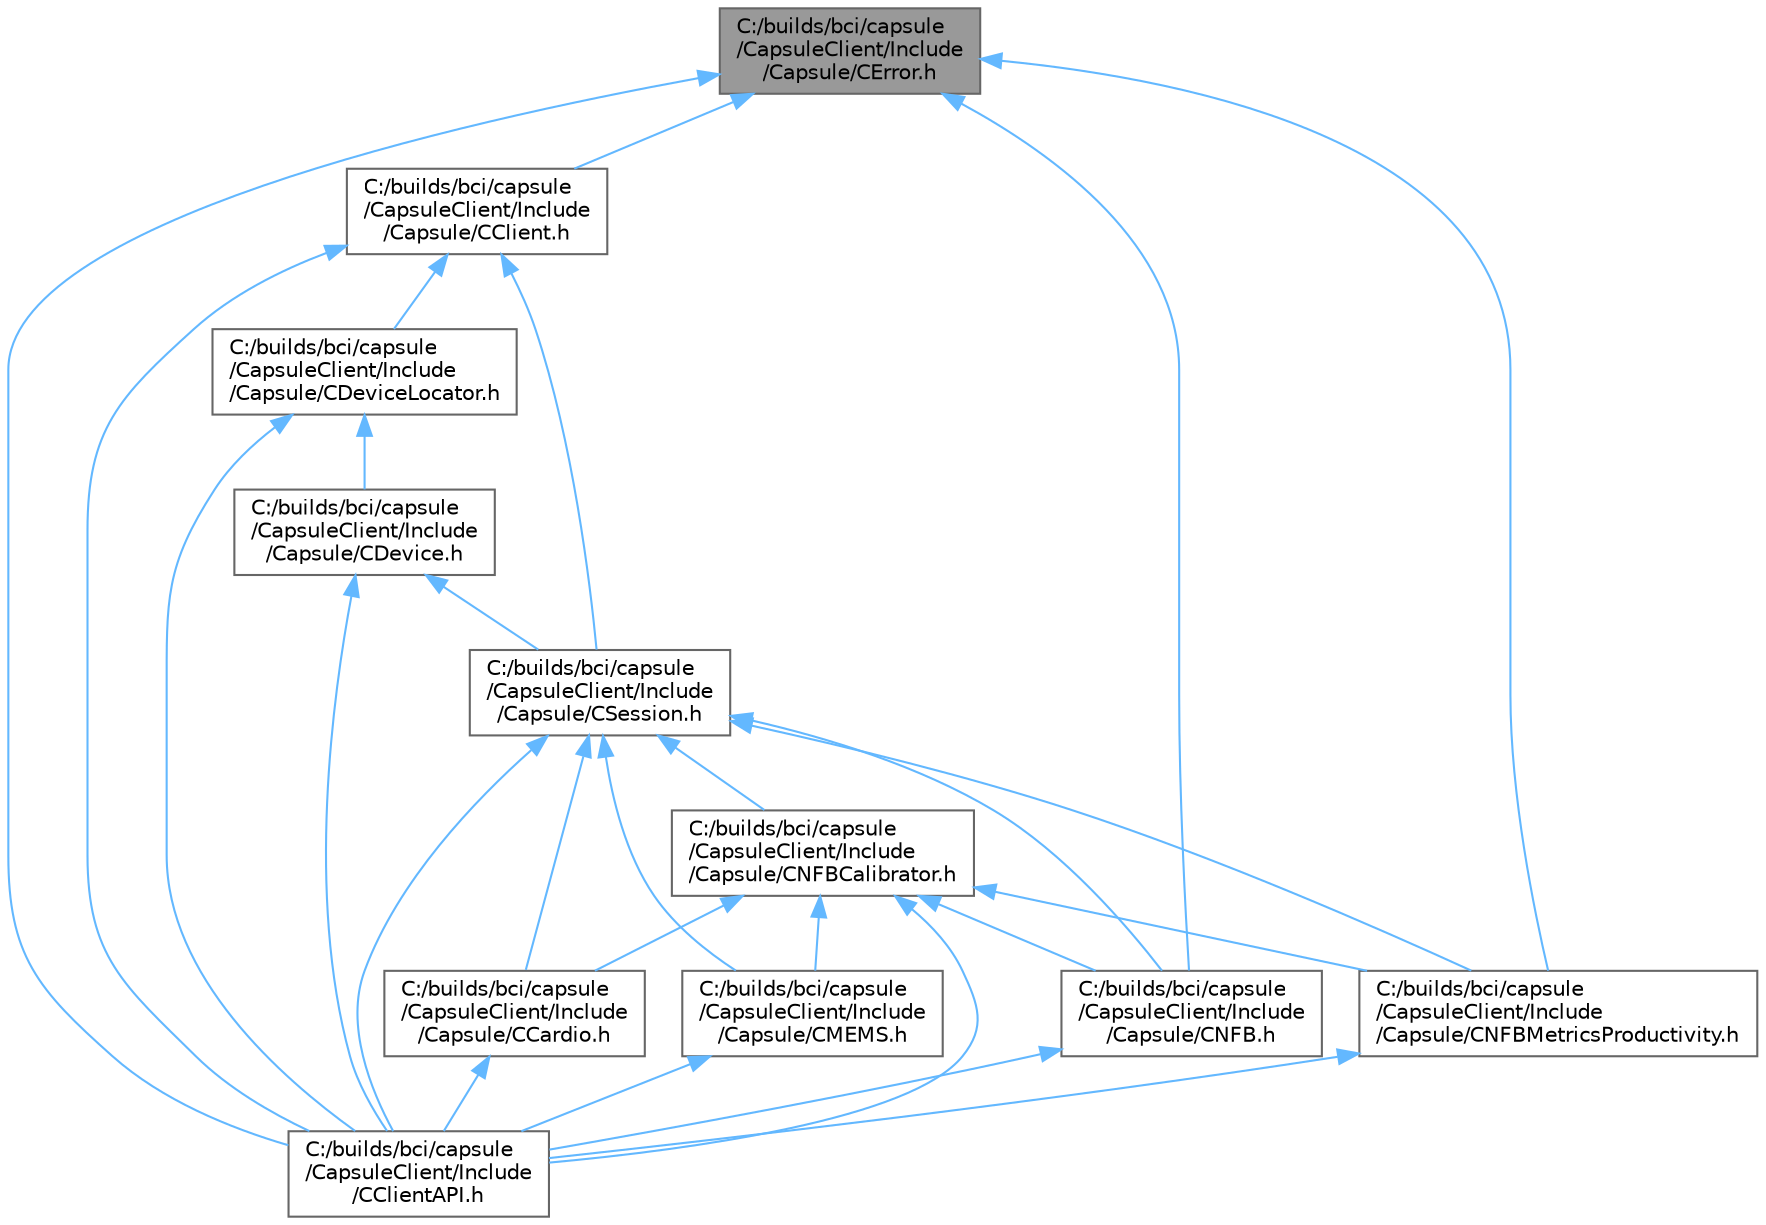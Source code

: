 digraph "C:/builds/bci/capsule/CapsuleClient/Include/Capsule/CError.h"
{
 // LATEX_PDF_SIZE
  bgcolor="transparent";
  edge [fontname=Helvetica,fontsize=10,labelfontname=Helvetica,labelfontsize=10];
  node [fontname=Helvetica,fontsize=10,shape=box,height=0.2,width=0.4];
  Node1 [id="Node000001",label="C:/builds/bci/capsule\l/CapsuleClient/Include\l/Capsule/CError.h",height=0.2,width=0.4,color="gray40", fillcolor="grey60", style="filled", fontcolor="black",tooltip=" "];
  Node1 -> Node2 [id="edge1_Node000001_Node000002",dir="back",color="steelblue1",style="solid",tooltip=" "];
  Node2 [id="Node000002",label="C:/builds/bci/capsule\l/CapsuleClient/Include\l/CClientAPI.h",height=0.2,width=0.4,color="grey40", fillcolor="white", style="filled",URL="$_c_client_a_p_i_8h.html",tooltip=" "];
  Node1 -> Node3 [id="edge2_Node000001_Node000003",dir="back",color="steelblue1",style="solid",tooltip=" "];
  Node3 [id="Node000003",label="C:/builds/bci/capsule\l/CapsuleClient/Include\l/Capsule/CClient.h",height=0.2,width=0.4,color="grey40", fillcolor="white", style="filled",URL="$_c_client_8h.html",tooltip=" "];
  Node3 -> Node2 [id="edge3_Node000003_Node000002",dir="back",color="steelblue1",style="solid",tooltip=" "];
  Node3 -> Node4 [id="edge4_Node000003_Node000004",dir="back",color="steelblue1",style="solid",tooltip=" "];
  Node4 [id="Node000004",label="C:/builds/bci/capsule\l/CapsuleClient/Include\l/Capsule/CDeviceLocator.h",height=0.2,width=0.4,color="grey40", fillcolor="white", style="filled",URL="$_c_device_locator_8h.html",tooltip=" "];
  Node4 -> Node2 [id="edge5_Node000004_Node000002",dir="back",color="steelblue1",style="solid",tooltip=" "];
  Node4 -> Node5 [id="edge6_Node000004_Node000005",dir="back",color="steelblue1",style="solid",tooltip=" "];
  Node5 [id="Node000005",label="C:/builds/bci/capsule\l/CapsuleClient/Include\l/Capsule/CDevice.h",height=0.2,width=0.4,color="grey40", fillcolor="white", style="filled",URL="$_c_device_8h.html",tooltip=" "];
  Node5 -> Node2 [id="edge7_Node000005_Node000002",dir="back",color="steelblue1",style="solid",tooltip=" "];
  Node5 -> Node6 [id="edge8_Node000005_Node000006",dir="back",color="steelblue1",style="solid",tooltip=" "];
  Node6 [id="Node000006",label="C:/builds/bci/capsule\l/CapsuleClient/Include\l/Capsule/CSession.h",height=0.2,width=0.4,color="grey40", fillcolor="white", style="filled",URL="$_c_session_8h.html",tooltip=" "];
  Node6 -> Node2 [id="edge9_Node000006_Node000002",dir="back",color="steelblue1",style="solid",tooltip=" "];
  Node6 -> Node7 [id="edge10_Node000006_Node000007",dir="back",color="steelblue1",style="solid",tooltip=" "];
  Node7 [id="Node000007",label="C:/builds/bci/capsule\l/CapsuleClient/Include\l/Capsule/CCardio.h",height=0.2,width=0.4,color="grey40", fillcolor="white", style="filled",URL="$_c_cardio_8h.html",tooltip=" "];
  Node7 -> Node2 [id="edge11_Node000007_Node000002",dir="back",color="steelblue1",style="solid",tooltip=" "];
  Node6 -> Node8 [id="edge12_Node000006_Node000008",dir="back",color="steelblue1",style="solid",tooltip=" "];
  Node8 [id="Node000008",label="C:/builds/bci/capsule\l/CapsuleClient/Include\l/Capsule/CMEMS.h",height=0.2,width=0.4,color="grey40", fillcolor="white", style="filled",URL="$_c_m_e_m_s_8h.html",tooltip=" "];
  Node8 -> Node2 [id="edge13_Node000008_Node000002",dir="back",color="steelblue1",style="solid",tooltip=" "];
  Node6 -> Node9 [id="edge14_Node000006_Node000009",dir="back",color="steelblue1",style="solid",tooltip=" "];
  Node9 [id="Node000009",label="C:/builds/bci/capsule\l/CapsuleClient/Include\l/Capsule/CNFB.h",height=0.2,width=0.4,color="grey40", fillcolor="white", style="filled",URL="$_c_n_f_b_8h.html",tooltip=" "];
  Node9 -> Node2 [id="edge15_Node000009_Node000002",dir="back",color="steelblue1",style="solid",tooltip=" "];
  Node6 -> Node10 [id="edge16_Node000006_Node000010",dir="back",color="steelblue1",style="solid",tooltip=" "];
  Node10 [id="Node000010",label="C:/builds/bci/capsule\l/CapsuleClient/Include\l/Capsule/CNFBCalibrator.h",height=0.2,width=0.4,color="grey40", fillcolor="white", style="filled",URL="$_c_n_f_b_calibrator_8h.html",tooltip=" "];
  Node10 -> Node2 [id="edge17_Node000010_Node000002",dir="back",color="steelblue1",style="solid",tooltip=" "];
  Node10 -> Node7 [id="edge18_Node000010_Node000007",dir="back",color="steelblue1",style="solid",tooltip=" "];
  Node10 -> Node8 [id="edge19_Node000010_Node000008",dir="back",color="steelblue1",style="solid",tooltip=" "];
  Node10 -> Node9 [id="edge20_Node000010_Node000009",dir="back",color="steelblue1",style="solid",tooltip=" "];
  Node10 -> Node11 [id="edge21_Node000010_Node000011",dir="back",color="steelblue1",style="solid",tooltip=" "];
  Node11 [id="Node000011",label="C:/builds/bci/capsule\l/CapsuleClient/Include\l/Capsule/CNFBMetricsProductivity.h",height=0.2,width=0.4,color="grey40", fillcolor="white", style="filled",URL="$_c_n_f_b_metrics_productivity_8h.html",tooltip=" "];
  Node11 -> Node2 [id="edge22_Node000011_Node000002",dir="back",color="steelblue1",style="solid",tooltip=" "];
  Node6 -> Node11 [id="edge23_Node000006_Node000011",dir="back",color="steelblue1",style="solid",tooltip=" "];
  Node3 -> Node6 [id="edge24_Node000003_Node000006",dir="back",color="steelblue1",style="solid",tooltip=" "];
  Node1 -> Node9 [id="edge25_Node000001_Node000009",dir="back",color="steelblue1",style="solid",tooltip=" "];
  Node1 -> Node11 [id="edge26_Node000001_Node000011",dir="back",color="steelblue1",style="solid",tooltip=" "];
}
